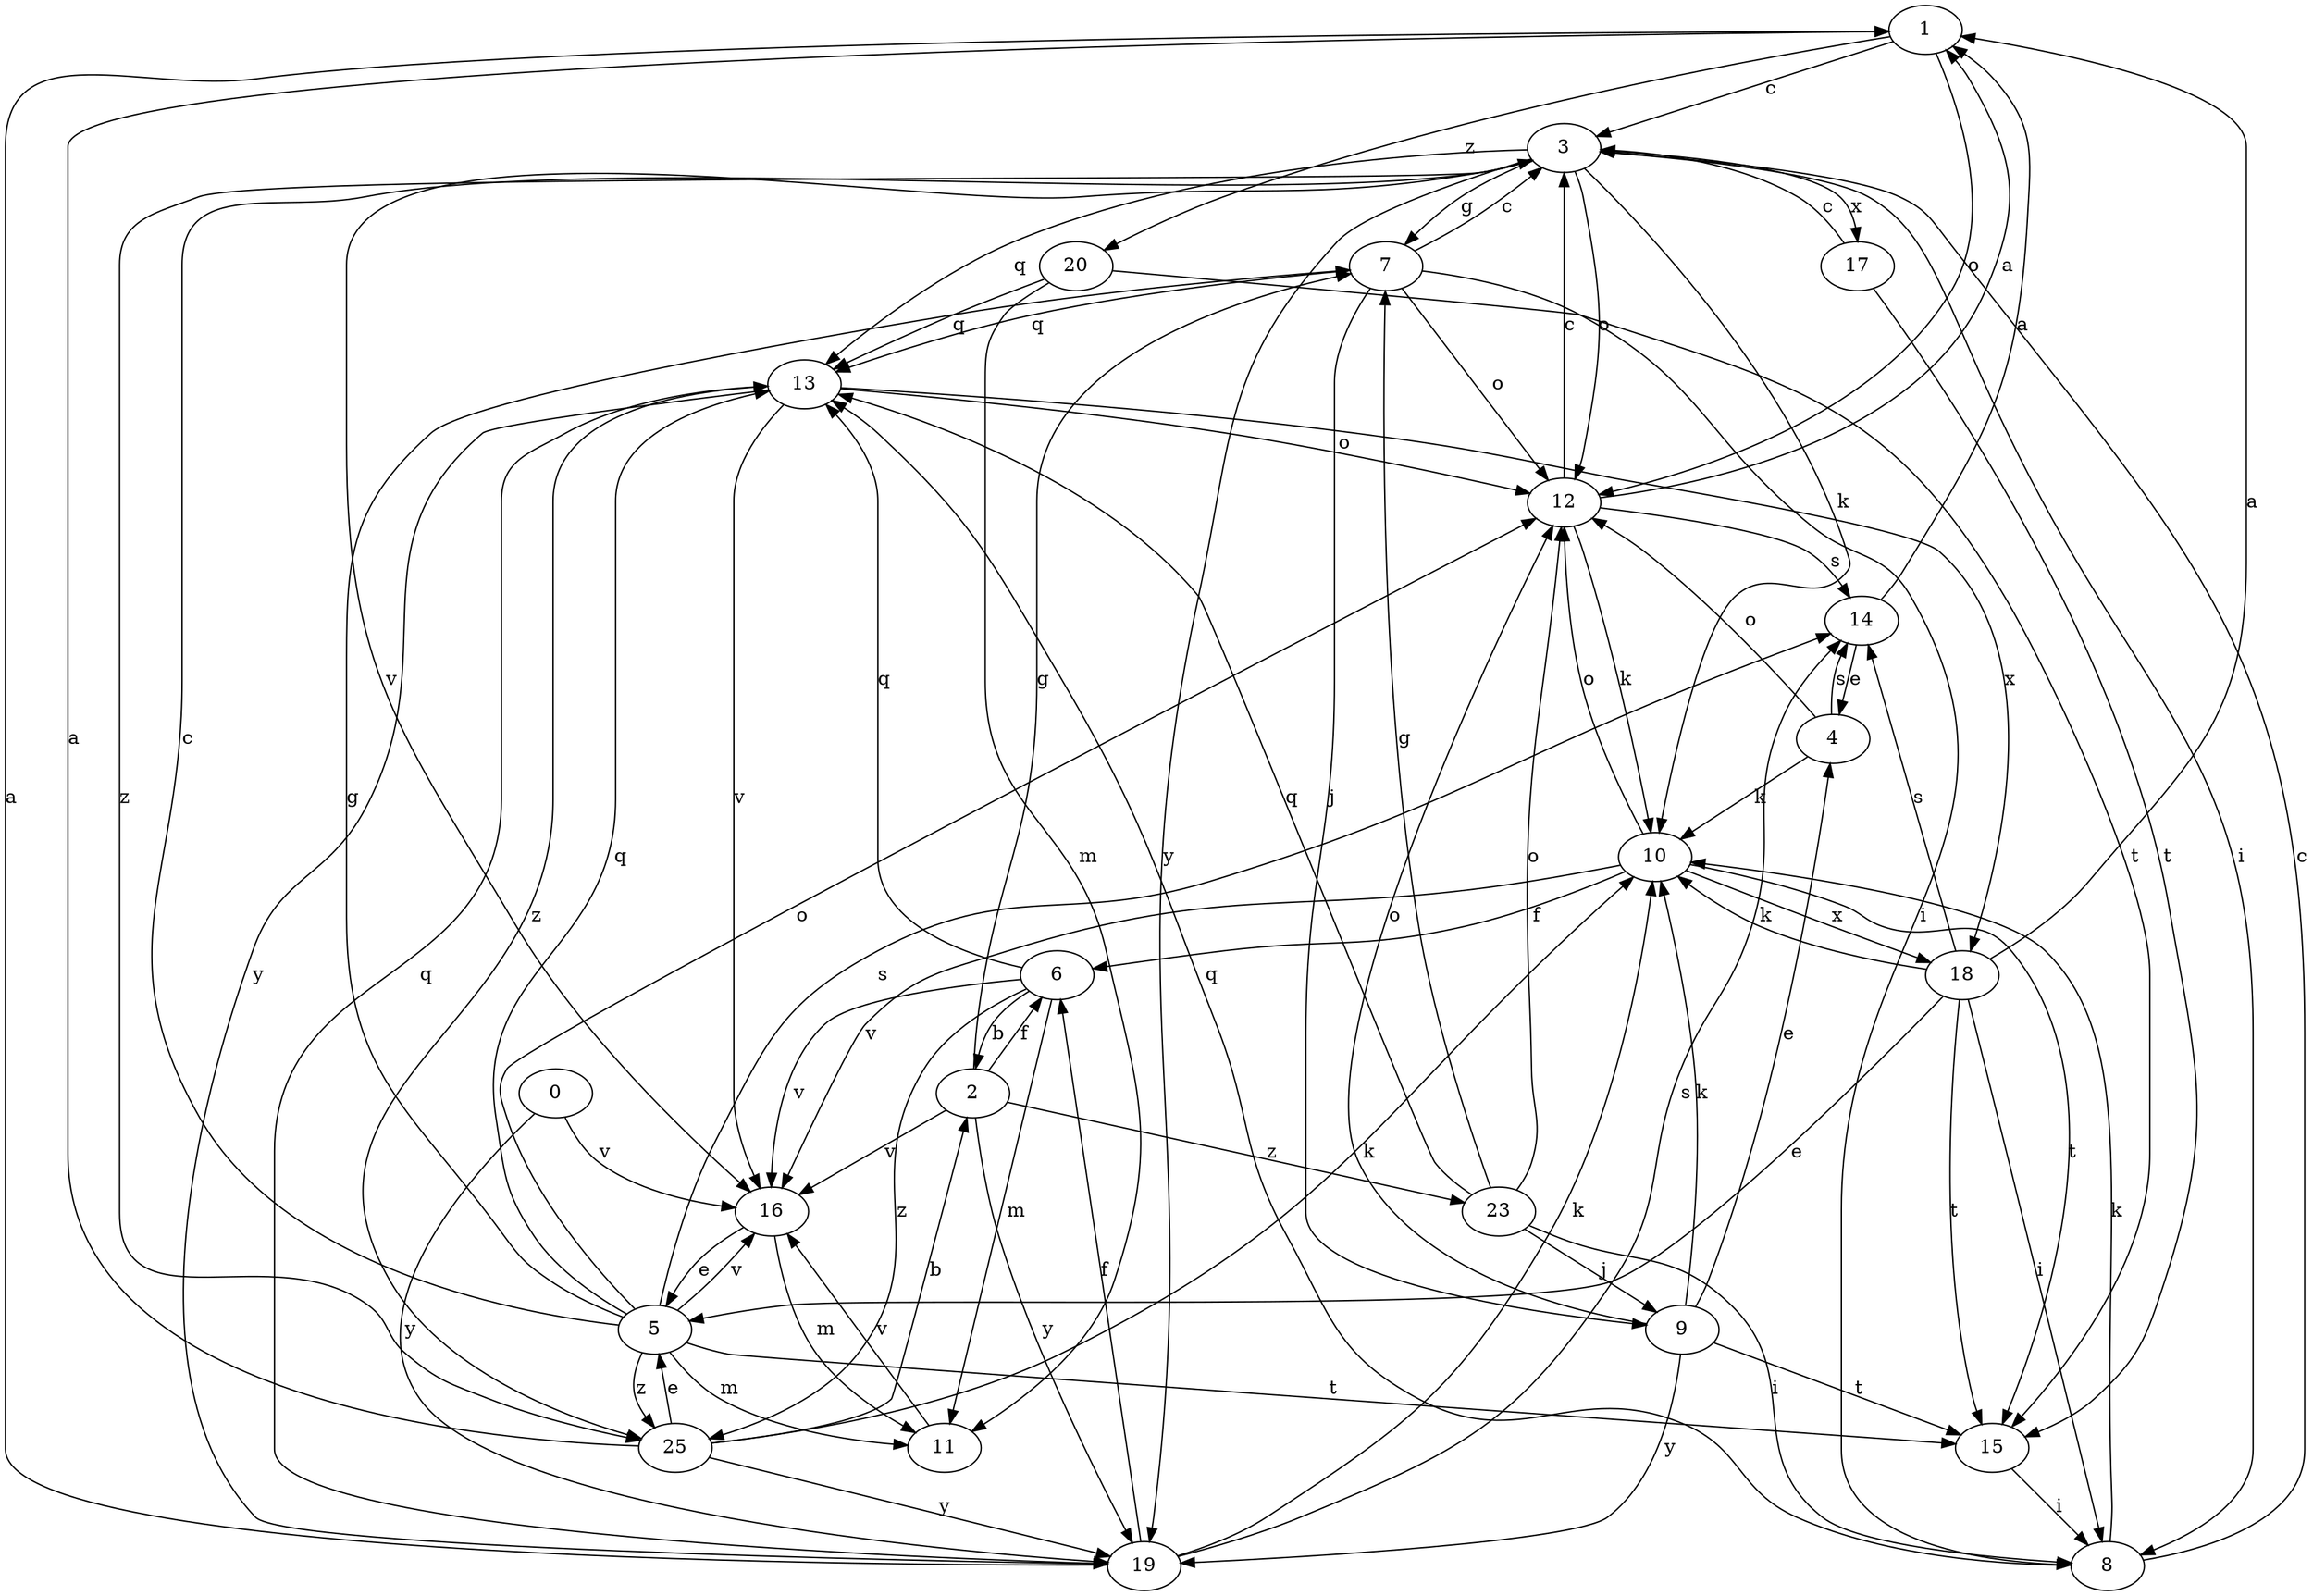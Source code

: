 strict digraph  {
1;
2;
3;
4;
5;
6;
7;
8;
9;
10;
11;
12;
13;
14;
15;
16;
17;
18;
19;
20;
23;
25;
0;
1 -> 3  [label=c];
1 -> 12  [label=o];
1 -> 20  [label=z];
2 -> 6  [label=f];
2 -> 7  [label=g];
2 -> 16  [label=v];
2 -> 19  [label=y];
2 -> 23  [label=z];
3 -> 7  [label=g];
3 -> 8  [label=i];
3 -> 10  [label=k];
3 -> 12  [label=o];
3 -> 13  [label=q];
3 -> 16  [label=v];
3 -> 17  [label=x];
3 -> 19  [label=y];
3 -> 25  [label=z];
4 -> 10  [label=k];
4 -> 12  [label=o];
4 -> 14  [label=s];
5 -> 3  [label=c];
5 -> 7  [label=g];
5 -> 11  [label=m];
5 -> 12  [label=o];
5 -> 13  [label=q];
5 -> 14  [label=s];
5 -> 15  [label=t];
5 -> 16  [label=v];
5 -> 25  [label=z];
6 -> 2  [label=b];
6 -> 11  [label=m];
6 -> 13  [label=q];
6 -> 16  [label=v];
6 -> 25  [label=z];
7 -> 3  [label=c];
7 -> 8  [label=i];
7 -> 9  [label=j];
7 -> 12  [label=o];
7 -> 13  [label=q];
8 -> 3  [label=c];
8 -> 10  [label=k];
8 -> 13  [label=q];
9 -> 4  [label=e];
9 -> 10  [label=k];
9 -> 12  [label=o];
9 -> 15  [label=t];
9 -> 19  [label=y];
10 -> 6  [label=f];
10 -> 12  [label=o];
10 -> 15  [label=t];
10 -> 16  [label=v];
10 -> 18  [label=x];
11 -> 16  [label=v];
12 -> 1  [label=a];
12 -> 3  [label=c];
12 -> 10  [label=k];
12 -> 14  [label=s];
13 -> 12  [label=o];
13 -> 16  [label=v];
13 -> 18  [label=x];
13 -> 19  [label=y];
13 -> 25  [label=z];
14 -> 1  [label=a];
14 -> 4  [label=e];
15 -> 8  [label=i];
16 -> 5  [label=e];
16 -> 11  [label=m];
17 -> 3  [label=c];
17 -> 15  [label=t];
18 -> 1  [label=a];
18 -> 5  [label=e];
18 -> 8  [label=i];
18 -> 10  [label=k];
18 -> 14  [label=s];
18 -> 15  [label=t];
19 -> 1  [label=a];
19 -> 6  [label=f];
19 -> 10  [label=k];
19 -> 13  [label=q];
19 -> 14  [label=s];
20 -> 11  [label=m];
20 -> 13  [label=q];
20 -> 15  [label=t];
23 -> 7  [label=g];
23 -> 8  [label=i];
23 -> 9  [label=j];
23 -> 12  [label=o];
23 -> 13  [label=q];
25 -> 1  [label=a];
25 -> 2  [label=b];
25 -> 5  [label=e];
25 -> 10  [label=k];
25 -> 19  [label=y];
0 -> 16  [label=v];
0 -> 19  [label=y];
}
